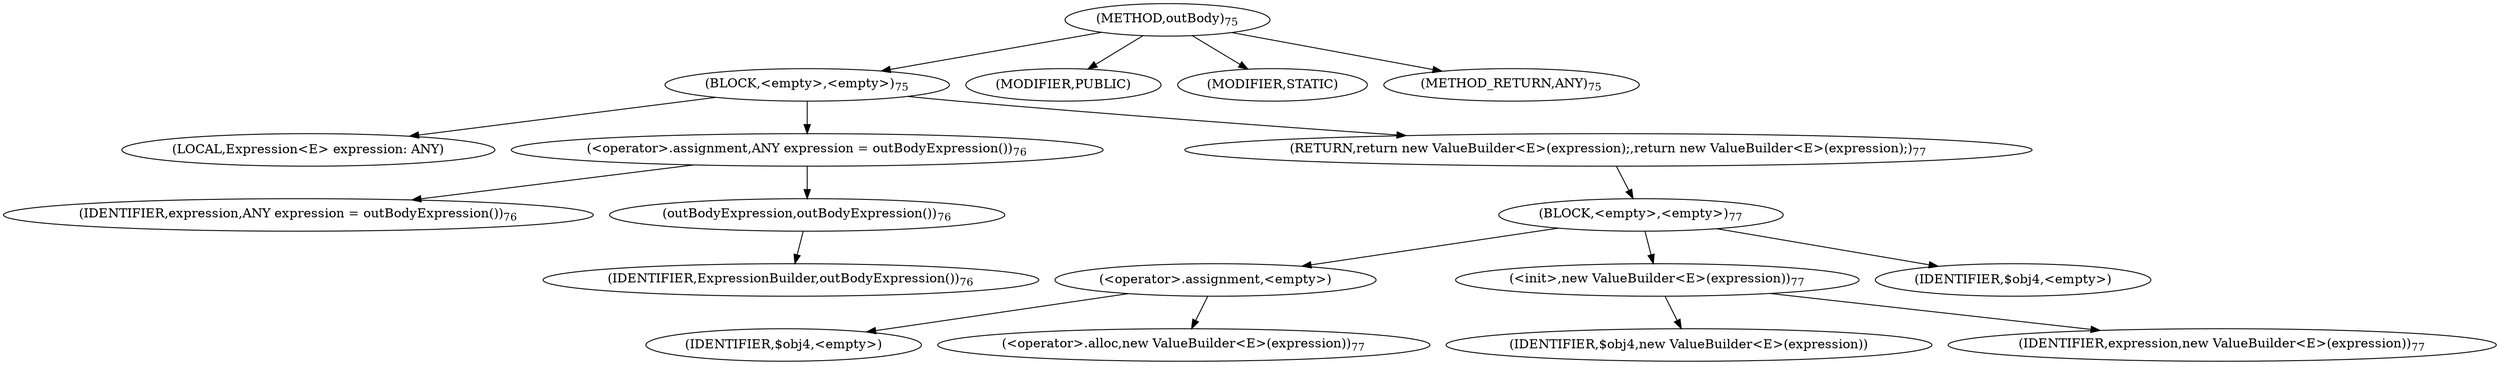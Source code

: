 digraph "outBody" {  
"104" [label = <(METHOD,outBody)<SUB>75</SUB>> ]
"105" [label = <(BLOCK,&lt;empty&gt;,&lt;empty&gt;)<SUB>75</SUB>> ]
"106" [label = <(LOCAL,Expression&lt;E&gt; expression: ANY)> ]
"107" [label = <(&lt;operator&gt;.assignment,ANY expression = outBodyExpression())<SUB>76</SUB>> ]
"108" [label = <(IDENTIFIER,expression,ANY expression = outBodyExpression())<SUB>76</SUB>> ]
"109" [label = <(outBodyExpression,outBodyExpression())<SUB>76</SUB>> ]
"110" [label = <(IDENTIFIER,ExpressionBuilder,outBodyExpression())<SUB>76</SUB>> ]
"111" [label = <(RETURN,return new ValueBuilder&lt;E&gt;(expression);,return new ValueBuilder&lt;E&gt;(expression);)<SUB>77</SUB>> ]
"112" [label = <(BLOCK,&lt;empty&gt;,&lt;empty&gt;)<SUB>77</SUB>> ]
"113" [label = <(&lt;operator&gt;.assignment,&lt;empty&gt;)> ]
"114" [label = <(IDENTIFIER,$obj4,&lt;empty&gt;)> ]
"115" [label = <(&lt;operator&gt;.alloc,new ValueBuilder&lt;E&gt;(expression))<SUB>77</SUB>> ]
"116" [label = <(&lt;init&gt;,new ValueBuilder&lt;E&gt;(expression))<SUB>77</SUB>> ]
"117" [label = <(IDENTIFIER,$obj4,new ValueBuilder&lt;E&gt;(expression))> ]
"118" [label = <(IDENTIFIER,expression,new ValueBuilder&lt;E&gt;(expression))<SUB>77</SUB>> ]
"119" [label = <(IDENTIFIER,$obj4,&lt;empty&gt;)> ]
"120" [label = <(MODIFIER,PUBLIC)> ]
"121" [label = <(MODIFIER,STATIC)> ]
"122" [label = <(METHOD_RETURN,ANY)<SUB>75</SUB>> ]
  "104" -> "105" 
  "104" -> "120" 
  "104" -> "121" 
  "104" -> "122" 
  "105" -> "106" 
  "105" -> "107" 
  "105" -> "111" 
  "107" -> "108" 
  "107" -> "109" 
  "109" -> "110" 
  "111" -> "112" 
  "112" -> "113" 
  "112" -> "116" 
  "112" -> "119" 
  "113" -> "114" 
  "113" -> "115" 
  "116" -> "117" 
  "116" -> "118" 
}
